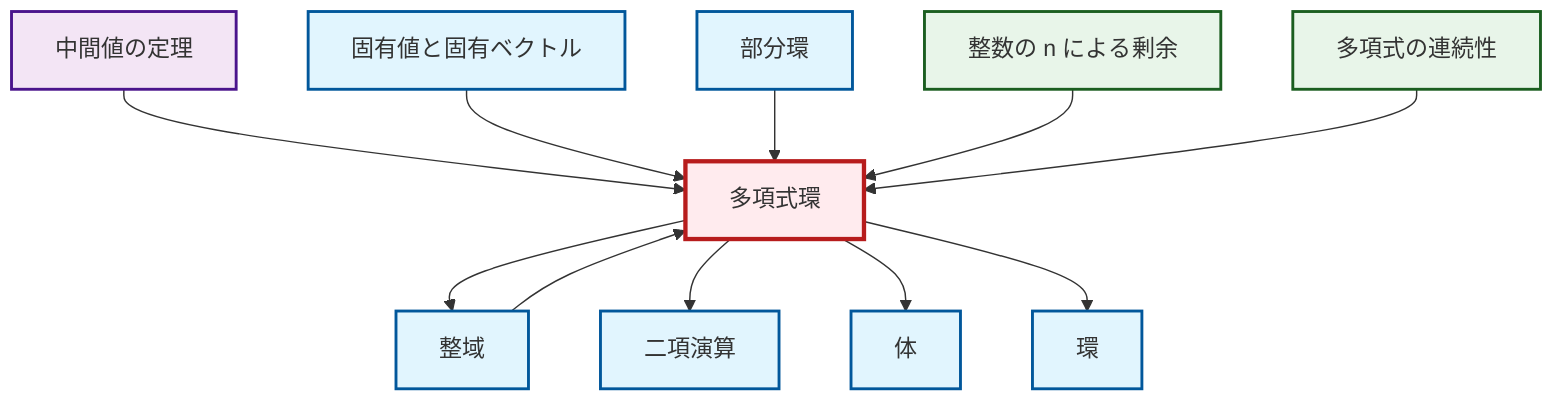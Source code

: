 graph TD
    classDef definition fill:#e1f5fe,stroke:#01579b,stroke-width:2px
    classDef theorem fill:#f3e5f5,stroke:#4a148c,stroke-width:2px
    classDef axiom fill:#fff3e0,stroke:#e65100,stroke-width:2px
    classDef example fill:#e8f5e9,stroke:#1b5e20,stroke-width:2px
    classDef current fill:#ffebee,stroke:#b71c1c,stroke-width:3px
    def-ring["環"]:::definition
    def-subring["部分環"]:::definition
    def-binary-operation["二項演算"]:::definition
    ex-quotient-integers-mod-n["整数の n による剰余"]:::example
    def-field["体"]:::definition
    def-integral-domain["整域"]:::definition
    thm-intermediate-value["中間値の定理"]:::theorem
    def-polynomial-ring["多項式環"]:::definition
    def-eigenvalue-eigenvector["固有値と固有ベクトル"]:::definition
    ex-polynomial-continuity["多項式の連続性"]:::example
    thm-intermediate-value --> def-polynomial-ring
    def-eigenvalue-eigenvector --> def-polynomial-ring
    def-polynomial-ring --> def-integral-domain
    def-subring --> def-polynomial-ring
    def-integral-domain --> def-polynomial-ring
    ex-quotient-integers-mod-n --> def-polynomial-ring
    ex-polynomial-continuity --> def-polynomial-ring
    def-polynomial-ring --> def-binary-operation
    def-polynomial-ring --> def-field
    def-polynomial-ring --> def-ring
    class def-polynomial-ring current
